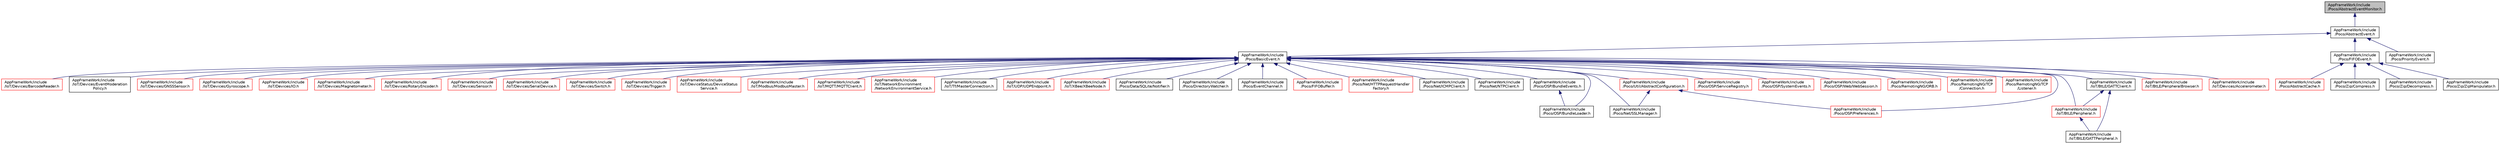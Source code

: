 digraph "AppFrameWork/include/Poco/AbstractEventMonitor.h"
{
 // LATEX_PDF_SIZE
  edge [fontname="Helvetica",fontsize="10",labelfontname="Helvetica",labelfontsize="10"];
  node [fontname="Helvetica",fontsize="10",shape=record];
  Node1 [label="AppFrameWork/include\l/Poco/AbstractEventMonitor.h",height=0.2,width=0.4,color="black", fillcolor="grey75", style="filled", fontcolor="black",tooltip=" "];
  Node1 -> Node2 [dir="back",color="midnightblue",fontsize="10",style="solid"];
  Node2 [label="AppFrameWork/include\l/Poco/AbstractEvent.h",height=0.2,width=0.4,color="black", fillcolor="white", style="filled",URL="$AbstractEvent_8h.html",tooltip=" "];
  Node2 -> Node3 [dir="back",color="midnightblue",fontsize="10",style="solid"];
  Node3 [label="AppFrameWork/include\l/Poco/BasicEvent.h",height=0.2,width=0.4,color="black", fillcolor="white", style="filled",URL="$BasicEvent_8h.html",tooltip=" "];
  Node3 -> Node4 [dir="back",color="midnightblue",fontsize="10",style="solid"];
  Node4 [label="AppFrameWork/include\l/IoT/BtLE/GATTClient.h",height=0.2,width=0.4,color="black", fillcolor="white", style="filled",URL="$GATTClient_8h.html",tooltip=" "];
  Node4 -> Node5 [dir="back",color="midnightblue",fontsize="10",style="solid"];
  Node5 [label="AppFrameWork/include\l/IoT/BtLE/GATTPeripheral.h",height=0.2,width=0.4,color="black", fillcolor="white", style="filled",URL="$GATTPeripheral_8h.html",tooltip=" "];
  Node4 -> Node6 [dir="back",color="midnightblue",fontsize="10",style="solid"];
  Node6 [label="AppFrameWork/include\l/IoT/BtLE/Peripheral.h",height=0.2,width=0.4,color="red", fillcolor="white", style="filled",URL="$Peripheral_8h.html",tooltip=" "];
  Node6 -> Node5 [dir="back",color="midnightblue",fontsize="10",style="solid"];
  Node3 -> Node6 [dir="back",color="midnightblue",fontsize="10",style="solid"];
  Node3 -> Node19 [dir="back",color="midnightblue",fontsize="10",style="solid"];
  Node19 [label="AppFrameWork/include\l/IoT/BtLE/PeripheralBrowser.h",height=0.2,width=0.4,color="red", fillcolor="white", style="filled",URL="$PeripheralBrowser_8h.html",tooltip=" "];
  Node3 -> Node27 [dir="back",color="midnightblue",fontsize="10",style="solid"];
  Node27 [label="AppFrameWork/include\l/IoT/Devices/Accelerometer.h",height=0.2,width=0.4,color="red", fillcolor="white", style="filled",URL="$Accelerometer_8h.html",tooltip=" "];
  Node3 -> Node35 [dir="back",color="midnightblue",fontsize="10",style="solid"];
  Node35 [label="AppFrameWork/include\l/IoT/Devices/BarcodeReader.h",height=0.2,width=0.4,color="red", fillcolor="white", style="filled",URL="$BarcodeReader_8h.html",tooltip=" "];
  Node3 -> Node43 [dir="back",color="midnightblue",fontsize="10",style="solid"];
  Node43 [label="AppFrameWork/include\l/IoT/Devices/EventModeration\lPolicy.h",height=0.2,width=0.4,color="black", fillcolor="white", style="filled",URL="$EventModerationPolicy_8h.html",tooltip=" "];
  Node3 -> Node44 [dir="back",color="midnightblue",fontsize="10",style="solid"];
  Node44 [label="AppFrameWork/include\l/IoT/Devices/GNSSSensor.h",height=0.2,width=0.4,color="red", fillcolor="white", style="filled",URL="$GNSSSensor_8h.html",tooltip=" "];
  Node3 -> Node54 [dir="back",color="midnightblue",fontsize="10",style="solid"];
  Node54 [label="AppFrameWork/include\l/IoT/Devices/Gyroscope.h",height=0.2,width=0.4,color="red", fillcolor="white", style="filled",URL="$Gyroscope_8h.html",tooltip=" "];
  Node3 -> Node62 [dir="back",color="midnightblue",fontsize="10",style="solid"];
  Node62 [label="AppFrameWork/include\l/IoT/Devices/IO.h",height=0.2,width=0.4,color="red", fillcolor="white", style="filled",URL="$IO_8h.html",tooltip=" "];
  Node3 -> Node68 [dir="back",color="midnightblue",fontsize="10",style="solid"];
  Node68 [label="AppFrameWork/include\l/IoT/Devices/Magnetometer.h",height=0.2,width=0.4,color="red", fillcolor="white", style="filled",URL="$Magnetometer_8h.html",tooltip=" "];
  Node3 -> Node76 [dir="back",color="midnightblue",fontsize="10",style="solid"];
  Node76 [label="AppFrameWork/include\l/IoT/Devices/RotaryEncoder.h",height=0.2,width=0.4,color="red", fillcolor="white", style="filled",URL="$RotaryEncoder_8h.html",tooltip=" "];
  Node3 -> Node82 [dir="back",color="midnightblue",fontsize="10",style="solid"];
  Node82 [label="AppFrameWork/include\l/IoT/Devices/Sensor.h",height=0.2,width=0.4,color="red", fillcolor="white", style="filled",URL="$Sensor_8h.html",tooltip=" "];
  Node3 -> Node88 [dir="back",color="midnightblue",fontsize="10",style="solid"];
  Node88 [label="AppFrameWork/include\l/IoT/Devices/SerialDevice.h",height=0.2,width=0.4,color="red", fillcolor="white", style="filled",URL="$SerialDevice_8h.html",tooltip=" "];
  Node3 -> Node94 [dir="back",color="midnightblue",fontsize="10",style="solid"];
  Node94 [label="AppFrameWork/include\l/IoT/Devices/Switch.h",height=0.2,width=0.4,color="red", fillcolor="white", style="filled",URL="$Switch_8h.html",tooltip=" "];
  Node3 -> Node100 [dir="back",color="midnightblue",fontsize="10",style="solid"];
  Node100 [label="AppFrameWork/include\l/IoT/Devices/Trigger.h",height=0.2,width=0.4,color="red", fillcolor="white", style="filled",URL="$Trigger_8h.html",tooltip=" "];
  Node3 -> Node106 [dir="back",color="midnightblue",fontsize="10",style="solid"];
  Node106 [label="AppFrameWork/include\l/IoT/DeviceStatus/DeviceStatus\lService.h",height=0.2,width=0.4,color="red", fillcolor="white", style="filled",URL="$DeviceStatusService_8h.html",tooltip=" "];
  Node3 -> Node118 [dir="back",color="midnightblue",fontsize="10",style="solid"];
  Node118 [label="AppFrameWork/include\l/IoT/Modbus/ModbusMaster.h",height=0.2,width=0.4,color="red", fillcolor="white", style="filled",URL="$ModbusMaster_8h.html",tooltip=" "];
  Node3 -> Node181 [dir="back",color="midnightblue",fontsize="10",style="solid"];
  Node181 [label="AppFrameWork/include\l/IoT/MQTT/MQTTClient.h",height=0.2,width=0.4,color="red", fillcolor="white", style="filled",URL="$MQTTClient_8h.html",tooltip=" "];
  Node3 -> Node209 [dir="back",color="midnightblue",fontsize="10",style="solid"];
  Node209 [label="AppFrameWork/include\l/IoT/NetworkEnvironment\l/NetworkEnvironmentService.h",height=0.2,width=0.4,color="red", fillcolor="white", style="filled",URL="$NetworkEnvironmentService_8h.html",tooltip=" "];
  Node3 -> Node220 [dir="back",color="midnightblue",fontsize="10",style="solid"];
  Node220 [label="AppFrameWork/include\l/IoT/Tf/MasterConnection.h",height=0.2,width=0.4,color="black", fillcolor="white", style="filled",URL="$MasterConnection_8h.html",tooltip=" "];
  Node3 -> Node221 [dir="back",color="midnightblue",fontsize="10",style="solid"];
  Node221 [label="AppFrameWork/include\l/IoT/UDP/UDPEndpoint.h",height=0.2,width=0.4,color="red", fillcolor="white", style="filled",URL="$UDPEndpoint_8h.html",tooltip=" "];
  Node3 -> Node232 [dir="back",color="midnightblue",fontsize="10",style="solid"];
  Node232 [label="AppFrameWork/include\l/IoT/XBee/XBeeNode.h",height=0.2,width=0.4,color="red", fillcolor="white", style="filled",URL="$XBeeNode_8h.html",tooltip=" "];
  Node3 -> Node271 [dir="back",color="midnightblue",fontsize="10",style="solid"];
  Node271 [label="AppFrameWork/include\l/Poco/Data/SQLite/Notifier.h",height=0.2,width=0.4,color="black", fillcolor="white", style="filled",URL="$Notifier_8h.html",tooltip=" "];
  Node3 -> Node272 [dir="back",color="midnightblue",fontsize="10",style="solid"];
  Node272 [label="AppFrameWork/include\l/Poco/DirectoryWatcher.h",height=0.2,width=0.4,color="black", fillcolor="white", style="filled",URL="$DirectoryWatcher_8h.html",tooltip=" "];
  Node3 -> Node273 [dir="back",color="midnightblue",fontsize="10",style="solid"];
  Node273 [label="AppFrameWork/include\l/Poco/EventChannel.h",height=0.2,width=0.4,color="black", fillcolor="white", style="filled",URL="$EventChannel_8h.html",tooltip=" "];
  Node3 -> Node274 [dir="back",color="midnightblue",fontsize="10",style="solid"];
  Node274 [label="AppFrameWork/include\l/Poco/FIFOBuffer.h",height=0.2,width=0.4,color="red", fillcolor="white", style="filled",URL="$FIFOBuffer_8h.html",tooltip=" "];
  Node3 -> Node318 [dir="back",color="midnightblue",fontsize="10",style="solid"];
  Node318 [label="AppFrameWork/include\l/Poco/Net/HTTPRequestHandler\lFactory.h",height=0.2,width=0.4,color="red", fillcolor="white", style="filled",URL="$HTTPRequestHandlerFactory_8h.html",tooltip=" "];
  Node3 -> Node324 [dir="back",color="midnightblue",fontsize="10",style="solid"];
  Node324 [label="AppFrameWork/include\l/Poco/Net/ICMPClient.h",height=0.2,width=0.4,color="black", fillcolor="white", style="filled",URL="$ICMPClient_8h.html",tooltip=" "];
  Node3 -> Node325 [dir="back",color="midnightblue",fontsize="10",style="solid"];
  Node325 [label="AppFrameWork/include\l/Poco/Net/NTPClient.h",height=0.2,width=0.4,color="black", fillcolor="white", style="filled",URL="$NTPClient_8h.html",tooltip=" "];
  Node3 -> Node326 [dir="back",color="midnightblue",fontsize="10",style="solid"];
  Node326 [label="AppFrameWork/include\l/Poco/Net/SSLManager.h",height=0.2,width=0.4,color="black", fillcolor="white", style="filled",URL="$SSLManager_8h.html",tooltip=" "];
  Node3 -> Node327 [dir="back",color="midnightblue",fontsize="10",style="solid"];
  Node327 [label="AppFrameWork/include\l/Poco/OSP/BundleEvents.h",height=0.2,width=0.4,color="black", fillcolor="white", style="filled",URL="$BundleEvents_8h.html",tooltip=" "];
  Node327 -> Node328 [dir="back",color="midnightblue",fontsize="10",style="solid"];
  Node328 [label="AppFrameWork/include\l/Poco/OSP/BundleLoader.h",height=0.2,width=0.4,color="black", fillcolor="white", style="filled",URL="$BundleLoader_8h.html",tooltip=" "];
  Node3 -> Node328 [dir="back",color="midnightblue",fontsize="10",style="solid"];
  Node3 -> Node329 [dir="back",color="midnightblue",fontsize="10",style="solid"];
  Node329 [label="AppFrameWork/include\l/Poco/OSP/Preferences.h",height=0.2,width=0.4,color="red", fillcolor="white", style="filled",URL="$Preferences_8h.html",tooltip=" "];
  Node3 -> Node331 [dir="back",color="midnightblue",fontsize="10",style="solid"];
  Node331 [label="AppFrameWork/include\l/Poco/OSP/ServiceRegistry.h",height=0.2,width=0.4,color="red", fillcolor="white", style="filled",URL="$ServiceRegistry_8h.html",tooltip=" "];
  Node3 -> Node333 [dir="back",color="midnightblue",fontsize="10",style="solid"];
  Node333 [label="AppFrameWork/include\l/Poco/OSP/SystemEvents.h",height=0.2,width=0.4,color="red", fillcolor="white", style="filled",URL="$SystemEvents_8h.html",tooltip=" "];
  Node3 -> Node335 [dir="back",color="midnightblue",fontsize="10",style="solid"];
  Node335 [label="AppFrameWork/include\l/Poco/OSP/Web/WebSession.h",height=0.2,width=0.4,color="red", fillcolor="white", style="filled",URL="$WebSession_8h.html",tooltip=" "];
  Node3 -> Node338 [dir="back",color="midnightblue",fontsize="10",style="solid"];
  Node338 [label="AppFrameWork/include\l/Poco/RemotingNG/ORB.h",height=0.2,width=0.4,color="red", fillcolor="white", style="filled",URL="$ORB_8h.html",tooltip=" "];
  Node3 -> Node310 [dir="back",color="midnightblue",fontsize="10",style="solid"];
  Node310 [label="AppFrameWork/include\l/Poco/RemotingNG/TCP\l/Connection.h",height=0.2,width=0.4,color="red", fillcolor="white", style="filled",URL="$Connection_8h.html",tooltip=" "];
  Node3 -> Node299 [dir="back",color="midnightblue",fontsize="10",style="solid"];
  Node299 [label="AppFrameWork/include\l/Poco/RemotingNG/TCP\l/Listener.h",height=0.2,width=0.4,color="red", fillcolor="white", style="filled",URL="$TCP_2Listener_8h.html",tooltip=" "];
  Node3 -> Node344 [dir="back",color="midnightblue",fontsize="10",style="solid"];
  Node344 [label="AppFrameWork/include\l/Poco/Util/AbstractConfiguration.h",height=0.2,width=0.4,color="red", fillcolor="white", style="filled",URL="$AbstractConfiguration_8h.html",tooltip=" "];
  Node344 -> Node326 [dir="back",color="midnightblue",fontsize="10",style="solid"];
  Node344 -> Node329 [dir="back",color="midnightblue",fontsize="10",style="solid"];
  Node2 -> Node375 [dir="back",color="midnightblue",fontsize="10",style="solid"];
  Node375 [label="AppFrameWork/include\l/Poco/FIFOEvent.h",height=0.2,width=0.4,color="black", fillcolor="white", style="filled",URL="$FIFOEvent_8h.html",tooltip=" "];
  Node375 -> Node376 [dir="back",color="midnightblue",fontsize="10",style="solid"];
  Node376 [label="AppFrameWork/include\l/Poco/AbstractCache.h",height=0.2,width=0.4,color="red", fillcolor="white", style="filled",URL="$AbstractCache_8h.html",tooltip=" "];
  Node375 -> Node387 [dir="back",color="midnightblue",fontsize="10",style="solid"];
  Node387 [label="AppFrameWork/include\l/Poco/Zip/Compress.h",height=0.2,width=0.4,color="black", fillcolor="white", style="filled",URL="$Compress_8h.html",tooltip=" "];
  Node375 -> Node388 [dir="back",color="midnightblue",fontsize="10",style="solid"];
  Node388 [label="AppFrameWork/include\l/Poco/Zip/Decompress.h",height=0.2,width=0.4,color="black", fillcolor="white", style="filled",URL="$Decompress_8h.html",tooltip=" "];
  Node375 -> Node389 [dir="back",color="midnightblue",fontsize="10",style="solid"];
  Node389 [label="AppFrameWork/include\l/Poco/Zip/ZipManipulator.h",height=0.2,width=0.4,color="black", fillcolor="white", style="filled",URL="$ZipManipulator_8h.html",tooltip=" "];
  Node2 -> Node390 [dir="back",color="midnightblue",fontsize="10",style="solid"];
  Node390 [label="AppFrameWork/include\l/Poco/PriorityEvent.h",height=0.2,width=0.4,color="black", fillcolor="white", style="filled",URL="$PriorityEvent_8h.html",tooltip=" "];
}
